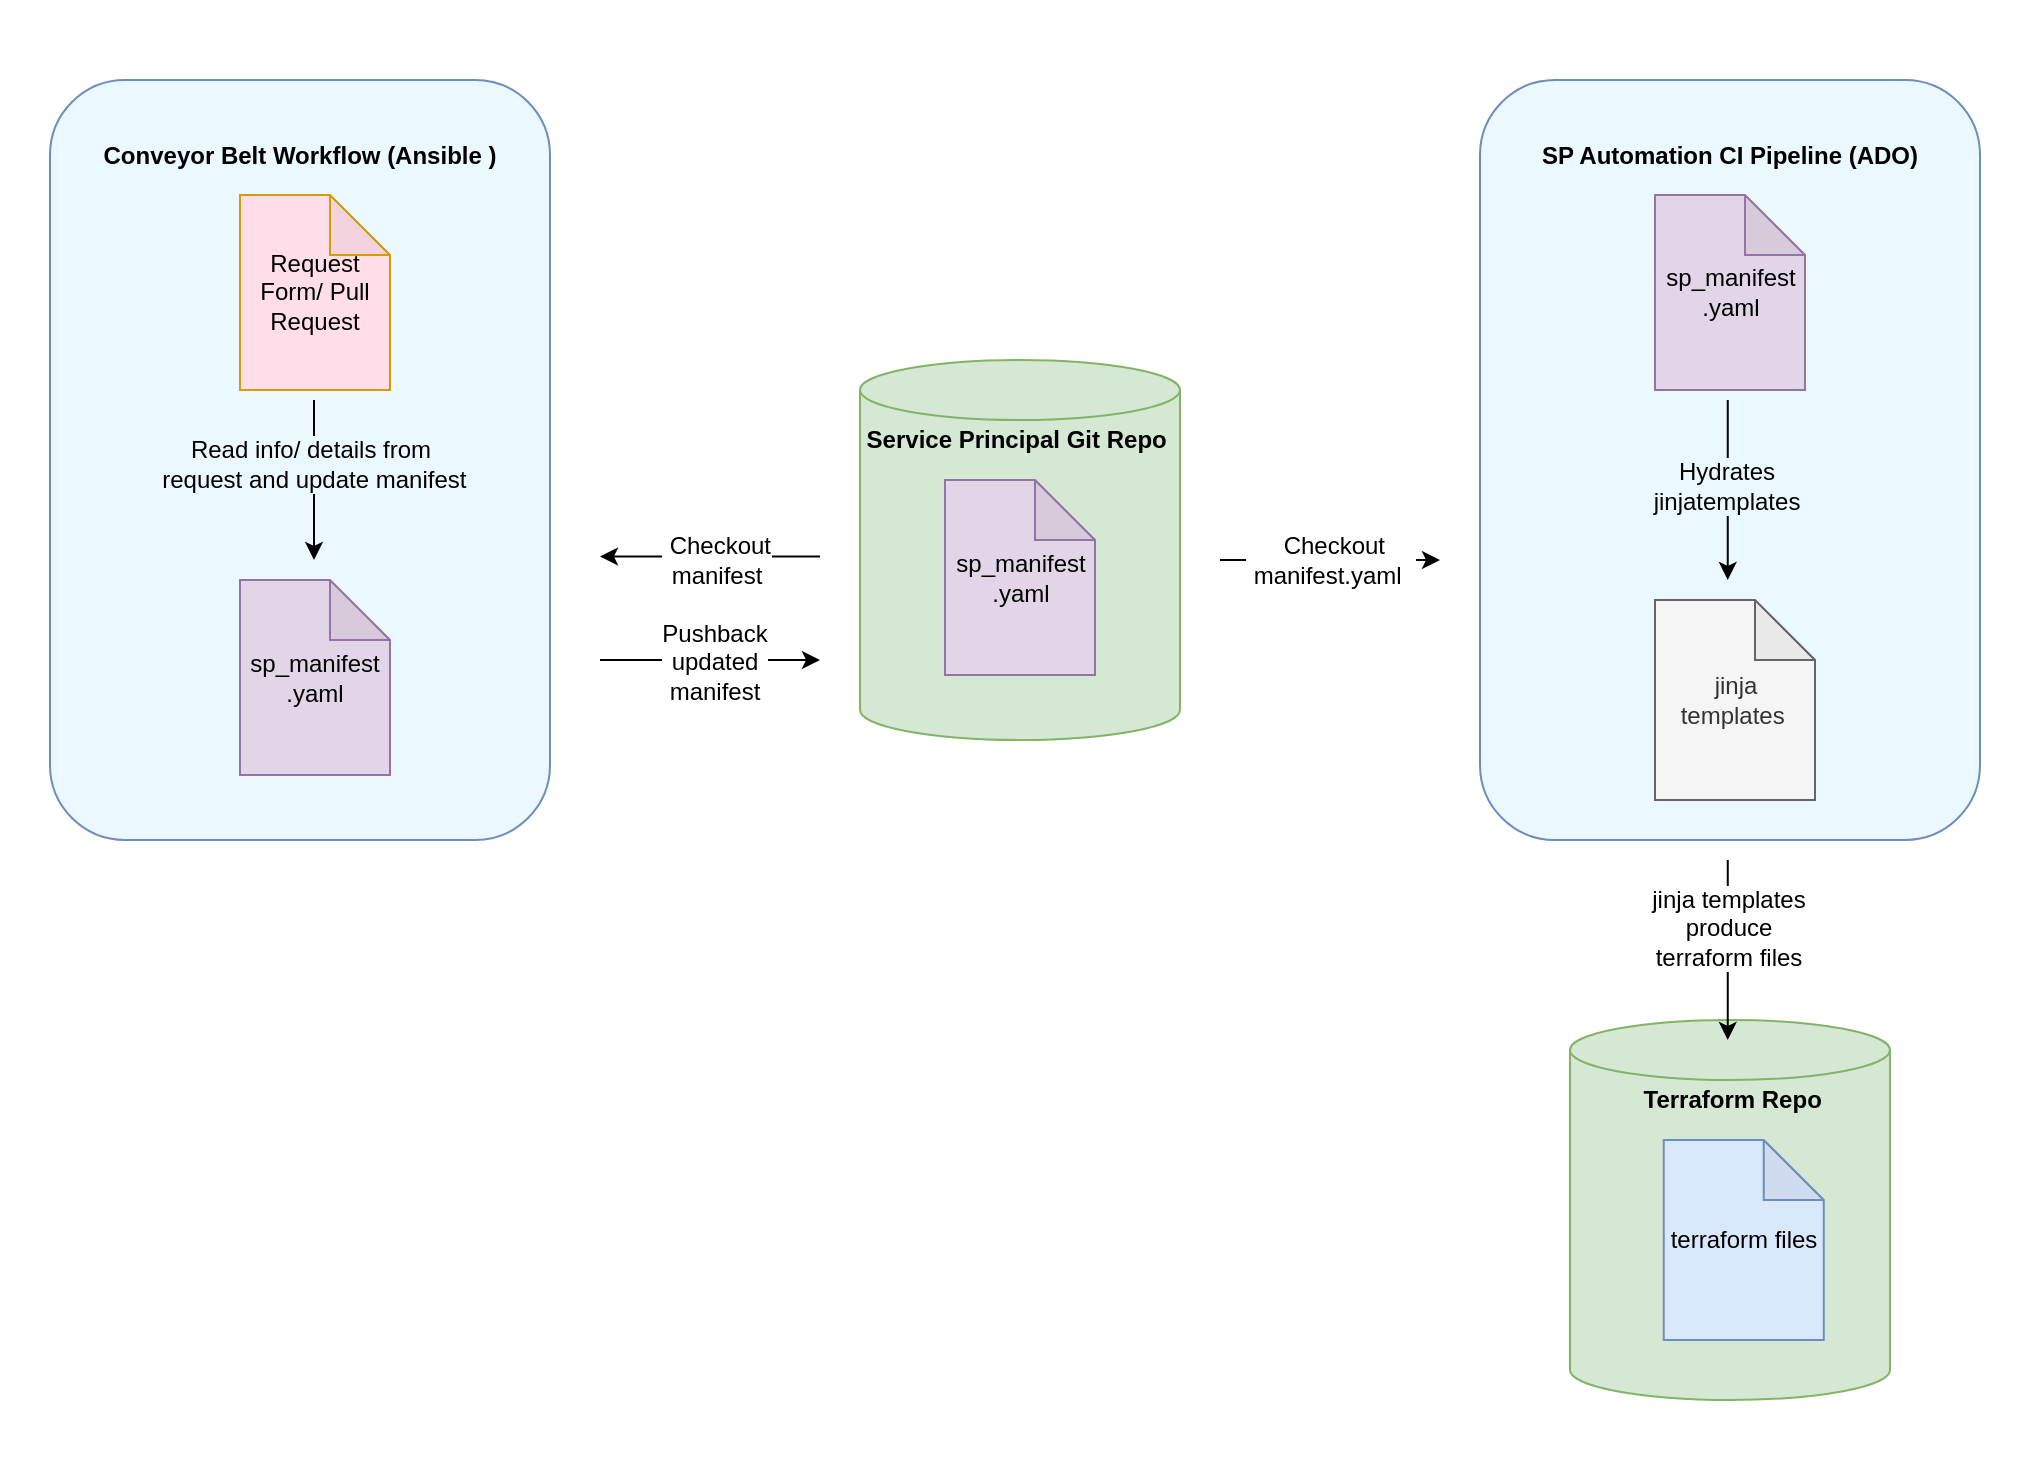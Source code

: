 <mxfile version="20.3.3" type="github">
  <diagram id="QyD7qpBvo0WBH20jbU55" name="Page-1">
    <mxGraphModel dx="3792" dy="1122" grid="1" gridSize="10" guides="1" tooltips="1" connect="1" arrows="1" fold="1" page="1" pageScale="1" pageWidth="850" pageHeight="1100" math="0" shadow="0">
      <root>
        <mxCell id="0" />
        <mxCell id="1" parent="0" />
        <mxCell id="5tUk5f--ei07nLAZrOZ8-2" value="" style="rounded=0;whiteSpace=wrap;html=1;labelBackgroundColor=none;strokeColor=none;" parent="1" vertex="1">
          <mxGeometry x="-120" y="80" width="1020" height="730" as="geometry" />
        </mxCell>
        <mxCell id="5tUk5f--ei07nLAZrOZ8-3" value="" style="rounded=1;whiteSpace=wrap;html=1;fontStyle=1;strokeColor=#6c8ebf;fillColor=#EBF8FF;" parent="1" vertex="1">
          <mxGeometry x="-95" y="120" width="250" height="380" as="geometry" />
        </mxCell>
        <mxCell id="5tUk5f--ei07nLAZrOZ8-4" value="" style="shape=cylinder3;whiteSpace=wrap;html=1;boundedLbl=1;backgroundOutline=1;size=15;fillColor=#d5e8d4;strokeColor=#82b366;" parent="1" vertex="1">
          <mxGeometry x="665" y="590" width="160" height="190" as="geometry" />
        </mxCell>
        <mxCell id="5tUk5f--ei07nLAZrOZ8-5" value="" style="shape=cylinder3;whiteSpace=wrap;html=1;boundedLbl=1;backgroundOutline=1;size=15;fillColor=#d5e8d4;strokeColor=#82b366;" parent="1" vertex="1">
          <mxGeometry x="310" y="260" width="160" height="190" as="geometry" />
        </mxCell>
        <mxCell id="5tUk5f--ei07nLAZrOZ8-6" value="&lt;h5 style=&quot;font-size: 12px;&quot;&gt;Service Principal Git Repo&amp;nbsp;&lt;/h5&gt;" style="text;html=1;strokeColor=none;fillColor=none;align=center;verticalAlign=middle;whiteSpace=wrap;rounded=0;fontSize=12;" parent="1" vertex="1">
          <mxGeometry x="310" y="290" width="160" height="20" as="geometry" />
        </mxCell>
        <mxCell id="5tUk5f--ei07nLAZrOZ8-7" value="&lt;h4&gt;Conveyor Belt Workflow (Ansible )&lt;/h4&gt;" style="text;html=1;strokeColor=none;fillColor=none;align=center;verticalAlign=middle;whiteSpace=wrap;rounded=0;" parent="1" vertex="1">
          <mxGeometry x="-70" y="147.5" width="200" height="20" as="geometry" />
        </mxCell>
        <mxCell id="5tUk5f--ei07nLAZrOZ8-8" value="sp_manifest&lt;br&gt;.yaml" style="shape=note;whiteSpace=wrap;html=1;backgroundOutline=1;darkOpacity=0.05;fillColor=#e1d5e7;strokeColor=#9673a6;" parent="1" vertex="1">
          <mxGeometry x="352.5" y="320" width="75" height="97.5" as="geometry" />
        </mxCell>
        <mxCell id="5tUk5f--ei07nLAZrOZ8-9" style="edgeStyle=orthogonalEdgeStyle;rounded=0;orthogonalLoop=1;jettySize=auto;html=1;exitX=0.5;exitY=1;exitDx=0;exitDy=0;" parent="1" edge="1">
          <mxGeometry relative="1" as="geometry">
            <mxPoint x="240" y="350" as="sourcePoint" />
            <mxPoint x="240" y="350" as="targetPoint" />
          </mxGeometry>
        </mxCell>
        <mxCell id="5tUk5f--ei07nLAZrOZ8-10" value="sp_manifest&lt;br&gt;.yaml" style="shape=note;whiteSpace=wrap;html=1;backgroundOutline=1;darkOpacity=0.05;fillColor=#e1d5e7;strokeColor=#9673a6;" parent="1" vertex="1">
          <mxGeometry y="370" width="75" height="97.5" as="geometry" />
        </mxCell>
        <mxCell id="5tUk5f--ei07nLAZrOZ8-11" value="Request Form/ Pull Request" style="shape=note;whiteSpace=wrap;html=1;backgroundOutline=1;darkOpacity=0.05;strokeColor=#d79b00;fillColor=#FFDEEA;" parent="1" vertex="1">
          <mxGeometry y="177.5" width="75" height="97.5" as="geometry" />
        </mxCell>
        <mxCell id="5tUk5f--ei07nLAZrOZ8-12" value="" style="rounded=1;whiteSpace=wrap;html=1;fontStyle=1;strokeColor=#6c8ebf;fillColor=#EBF8FF;" parent="1" vertex="1">
          <mxGeometry x="620" y="120" width="250" height="380" as="geometry" />
        </mxCell>
        <mxCell id="5tUk5f--ei07nLAZrOZ8-13" value="" style="endArrow=classic;html=1;" parent="1" edge="1">
          <mxGeometry width="50" height="50" relative="1" as="geometry">
            <mxPoint x="290" y="358.25" as="sourcePoint" />
            <mxPoint x="180" y="358.25" as="targetPoint" />
          </mxGeometry>
        </mxCell>
        <mxCell id="5tUk5f--ei07nLAZrOZ8-14" value="&lt;span style=&quot;font-size: 12px;&quot;&gt;&amp;nbsp;Checkout&lt;/span&gt;&lt;br style=&quot;font-size: 12px;&quot;&gt;&lt;span style=&quot;font-size: 12px;&quot;&gt;&amp;nbsp;manifest&amp;nbsp;&lt;/span&gt;" style="edgeLabel;html=1;align=center;verticalAlign=middle;resizable=0;points=[];fontColor=#000000;labelBackgroundColor=#FFFFFF;" parent="5tUk5f--ei07nLAZrOZ8-13" vertex="1" connectable="0">
          <mxGeometry x="0.2" y="1" relative="1" as="geometry">
            <mxPoint x="14" as="offset" />
          </mxGeometry>
        </mxCell>
        <mxCell id="5tUk5f--ei07nLAZrOZ8-15" value="&lt;span style=&quot;font-size: 12px&quot;&gt;&amp;nbsp;Checkout&lt;br&gt;&amp;nbsp;manifest.yaml&amp;nbsp;&amp;nbsp;&lt;/span&gt;" style="endArrow=classic;html=1;" parent="1" edge="1">
          <mxGeometry width="50" height="50" relative="1" as="geometry">
            <mxPoint x="490" y="360" as="sourcePoint" />
            <mxPoint x="600" y="360" as="targetPoint" />
          </mxGeometry>
        </mxCell>
        <mxCell id="5tUk5f--ei07nLAZrOZ8-16" value="&lt;h4&gt;SP Automation CI Pipeline (ADO)&lt;/h4&gt;" style="text;html=1;strokeColor=none;fillColor=none;align=center;verticalAlign=middle;whiteSpace=wrap;rounded=0;" parent="1" vertex="1">
          <mxGeometry x="635" y="147.5" width="220" height="20" as="geometry" />
        </mxCell>
        <mxCell id="5tUk5f--ei07nLAZrOZ8-17" value="sp_manifest&lt;br&gt;.yaml" style="shape=note;whiteSpace=wrap;html=1;backgroundOutline=1;darkOpacity=0.05;fillColor=#e1d5e7;strokeColor=#9673a6;" parent="1" vertex="1">
          <mxGeometry x="707.5" y="177.5" width="75" height="97.5" as="geometry" />
        </mxCell>
        <mxCell id="5tUk5f--ei07nLAZrOZ8-18" value="jinja templates&amp;nbsp;" style="shape=note;whiteSpace=wrap;html=1;backgroundOutline=1;darkOpacity=0.05;fillColor=#f5f5f5;strokeColor=#666666;fontColor=#333333;" parent="1" vertex="1">
          <mxGeometry x="707.5" y="380" width="80" height="100" as="geometry" />
        </mxCell>
        <mxCell id="5tUk5f--ei07nLAZrOZ8-19" value="" style="endArrow=classic;html=1;" parent="1" edge="1">
          <mxGeometry width="50" height="50" relative="1" as="geometry">
            <mxPoint x="743.88" y="510" as="sourcePoint" />
            <mxPoint x="743.88" y="600" as="targetPoint" />
          </mxGeometry>
        </mxCell>
        <mxCell id="5tUk5f--ei07nLAZrOZ8-20" value="jinja templates &lt;br style=&quot;font-size: 12px;&quot;&gt;produce &lt;br style=&quot;font-size: 12px;&quot;&gt;terraform files" style="edgeLabel;html=1;align=center;verticalAlign=middle;resizable=0;points=[];fontSize=12;" parent="5tUk5f--ei07nLAZrOZ8-19" vertex="1" connectable="0">
          <mxGeometry x="-0.244" relative="1" as="geometry">
            <mxPoint as="offset" />
          </mxGeometry>
        </mxCell>
        <mxCell id="5tUk5f--ei07nLAZrOZ8-21" value="&lt;div style=&quot;text-align: center&quot;&gt;&lt;br&gt;&lt;/div&gt;" style="text;whiteSpace=wrap;html=1;" parent="1" vertex="1">
          <mxGeometry x="643.13" y="550" width="150" height="80" as="geometry" />
        </mxCell>
        <mxCell id="5tUk5f--ei07nLAZrOZ8-22" value="terraform files" style="shape=note;whiteSpace=wrap;html=1;backgroundOutline=1;darkOpacity=0.05;fillColor=#dae8fc;strokeColor=#6c8ebf;" parent="1" vertex="1">
          <mxGeometry x="711.88" y="650" width="80" height="100" as="geometry" />
        </mxCell>
        <mxCell id="5tUk5f--ei07nLAZrOZ8-23" value="&lt;h5 style=&quot;font-size: 12px;&quot;&gt;Terraform Repo&amp;nbsp;&lt;/h5&gt;" style="text;html=1;strokeColor=none;fillColor=none;align=center;verticalAlign=middle;whiteSpace=wrap;rounded=0;fontSize=12;" parent="1" vertex="1">
          <mxGeometry x="667.5" y="620" width="160" height="20" as="geometry" />
        </mxCell>
        <mxCell id="5tUk5f--ei07nLAZrOZ8-24" value="" style="endArrow=classic;html=1;" parent="1" edge="1">
          <mxGeometry width="50" height="50" relative="1" as="geometry">
            <mxPoint x="37" y="280" as="sourcePoint" />
            <mxPoint x="37" y="360" as="targetPoint" />
          </mxGeometry>
        </mxCell>
        <mxCell id="5tUk5f--ei07nLAZrOZ8-25" value="&lt;span style=&quot;font-size: 12px;&quot;&gt;Read info/ details from&lt;br&gt;&amp;nbsp;request and update manifest&lt;/span&gt;" style="edgeLabel;html=1;align=center;verticalAlign=middle;resizable=0;points=[];fontColor=#000000;labelBackgroundColor=#EBF8FF;" parent="5tUk5f--ei07nLAZrOZ8-24" vertex="1" connectable="0">
          <mxGeometry x="-0.2" y="-2" relative="1" as="geometry">
            <mxPoint as="offset" />
          </mxGeometry>
        </mxCell>
        <mxCell id="5tUk5f--ei07nLAZrOZ8-26" value="" style="endArrow=classic;html=1;" parent="1" edge="1">
          <mxGeometry width="50" height="50" relative="1" as="geometry">
            <mxPoint x="743.88" y="280" as="sourcePoint" />
            <mxPoint x="743.88" y="370" as="targetPoint" />
          </mxGeometry>
        </mxCell>
        <mxCell id="5tUk5f--ei07nLAZrOZ8-27" value="&lt;meta charset=&quot;utf-8&quot;&gt;&lt;span style=&quot;color: rgb(0, 0, 0); font-family: helvetica; font-size: 12px; font-style: normal; font-weight: 400; letter-spacing: normal; text-align: center; text-indent: 0px; text-transform: none; word-spacing: 0px; display: inline; float: none;&quot;&gt;Hydrates&lt;/span&gt;&lt;br style=&quot;color: rgb(0, 0, 0); font-family: helvetica; font-size: 12px; font-style: normal; font-weight: 400; letter-spacing: normal; text-align: center; text-indent: 0px; text-transform: none; word-spacing: 0px;&quot;&gt;&lt;span style=&quot;color: rgb(0, 0, 0); font-family: helvetica; font-size: 12px; font-style: normal; font-weight: 400; letter-spacing: normal; text-align: center; text-indent: 0px; text-transform: none; word-spacing: 0px; display: inline; float: none;&quot;&gt;&amp;nbsp;jinjatemplates&amp;nbsp;&lt;/span&gt;" style="edgeLabel;html=1;align=center;verticalAlign=middle;resizable=0;points=[];fontColor=#000000;labelBackgroundColor=#EBF8FF;" parent="5tUk5f--ei07nLAZrOZ8-26" vertex="1" connectable="0">
          <mxGeometry x="-0.044" y="-1" relative="1" as="geometry">
            <mxPoint as="offset" />
          </mxGeometry>
        </mxCell>
        <mxCell id="5tUk5f--ei07nLAZrOZ8-28" value="" style="endArrow=classic;html=1;strokeWidth=1;" parent="1" edge="1">
          <mxGeometry width="50" height="50" relative="1" as="geometry">
            <mxPoint x="180" y="410" as="sourcePoint" />
            <mxPoint x="290" y="410" as="targetPoint" />
          </mxGeometry>
        </mxCell>
        <mxCell id="5tUk5f--ei07nLAZrOZ8-29" value="Pushback &lt;br style=&quot;font-size: 12px;&quot;&gt;updated &lt;br style=&quot;font-size: 12px;&quot;&gt;manifest" style="edgeLabel;html=1;align=center;verticalAlign=middle;resizable=0;points=[];fontColor=#000000;fontSize=12;" parent="5tUk5f--ei07nLAZrOZ8-28" vertex="1" connectable="0">
          <mxGeometry x="0.236" relative="1" as="geometry">
            <mxPoint x="-11" y="1" as="offset" />
          </mxGeometry>
        </mxCell>
      </root>
    </mxGraphModel>
  </diagram>
</mxfile>

